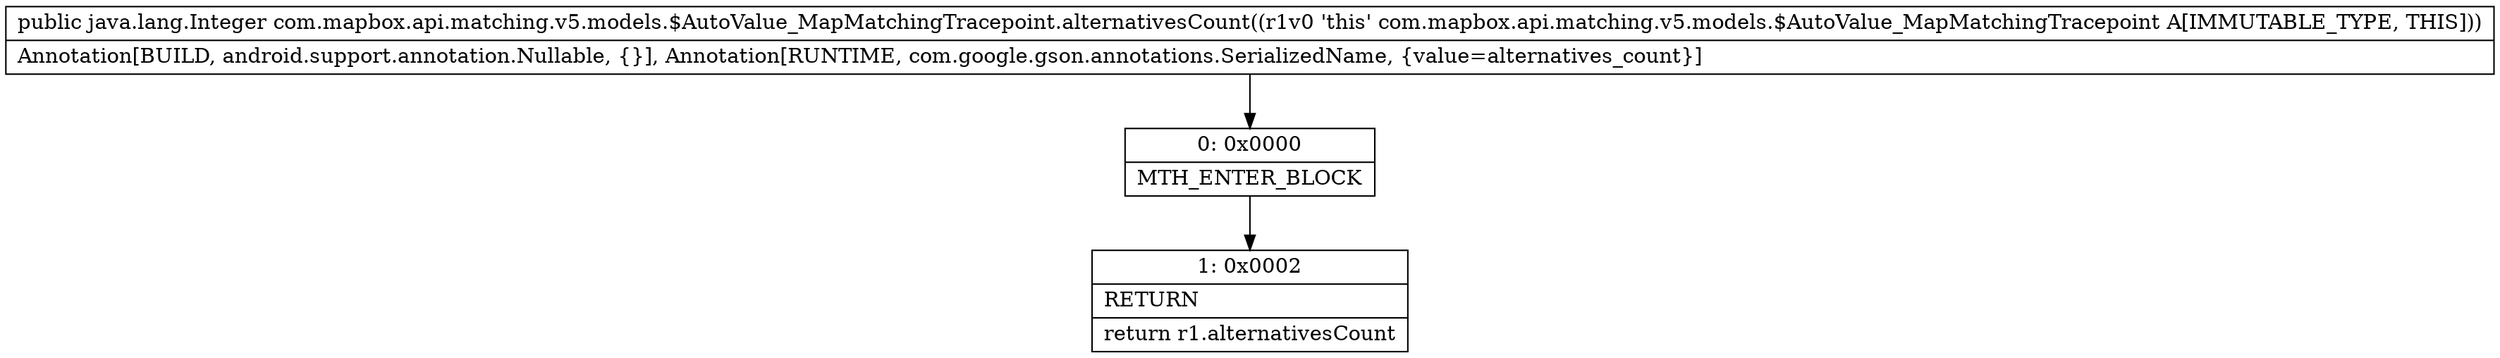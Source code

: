 digraph "CFG forcom.mapbox.api.matching.v5.models.$AutoValue_MapMatchingTracepoint.alternativesCount()Ljava\/lang\/Integer;" {
Node_0 [shape=record,label="{0\:\ 0x0000|MTH_ENTER_BLOCK\l}"];
Node_1 [shape=record,label="{1\:\ 0x0002|RETURN\l|return r1.alternativesCount\l}"];
MethodNode[shape=record,label="{public java.lang.Integer com.mapbox.api.matching.v5.models.$AutoValue_MapMatchingTracepoint.alternativesCount((r1v0 'this' com.mapbox.api.matching.v5.models.$AutoValue_MapMatchingTracepoint A[IMMUTABLE_TYPE, THIS]))  | Annotation[BUILD, android.support.annotation.Nullable, \{\}], Annotation[RUNTIME, com.google.gson.annotations.SerializedName, \{value=alternatives_count\}]\l}"];
MethodNode -> Node_0;
Node_0 -> Node_1;
}

